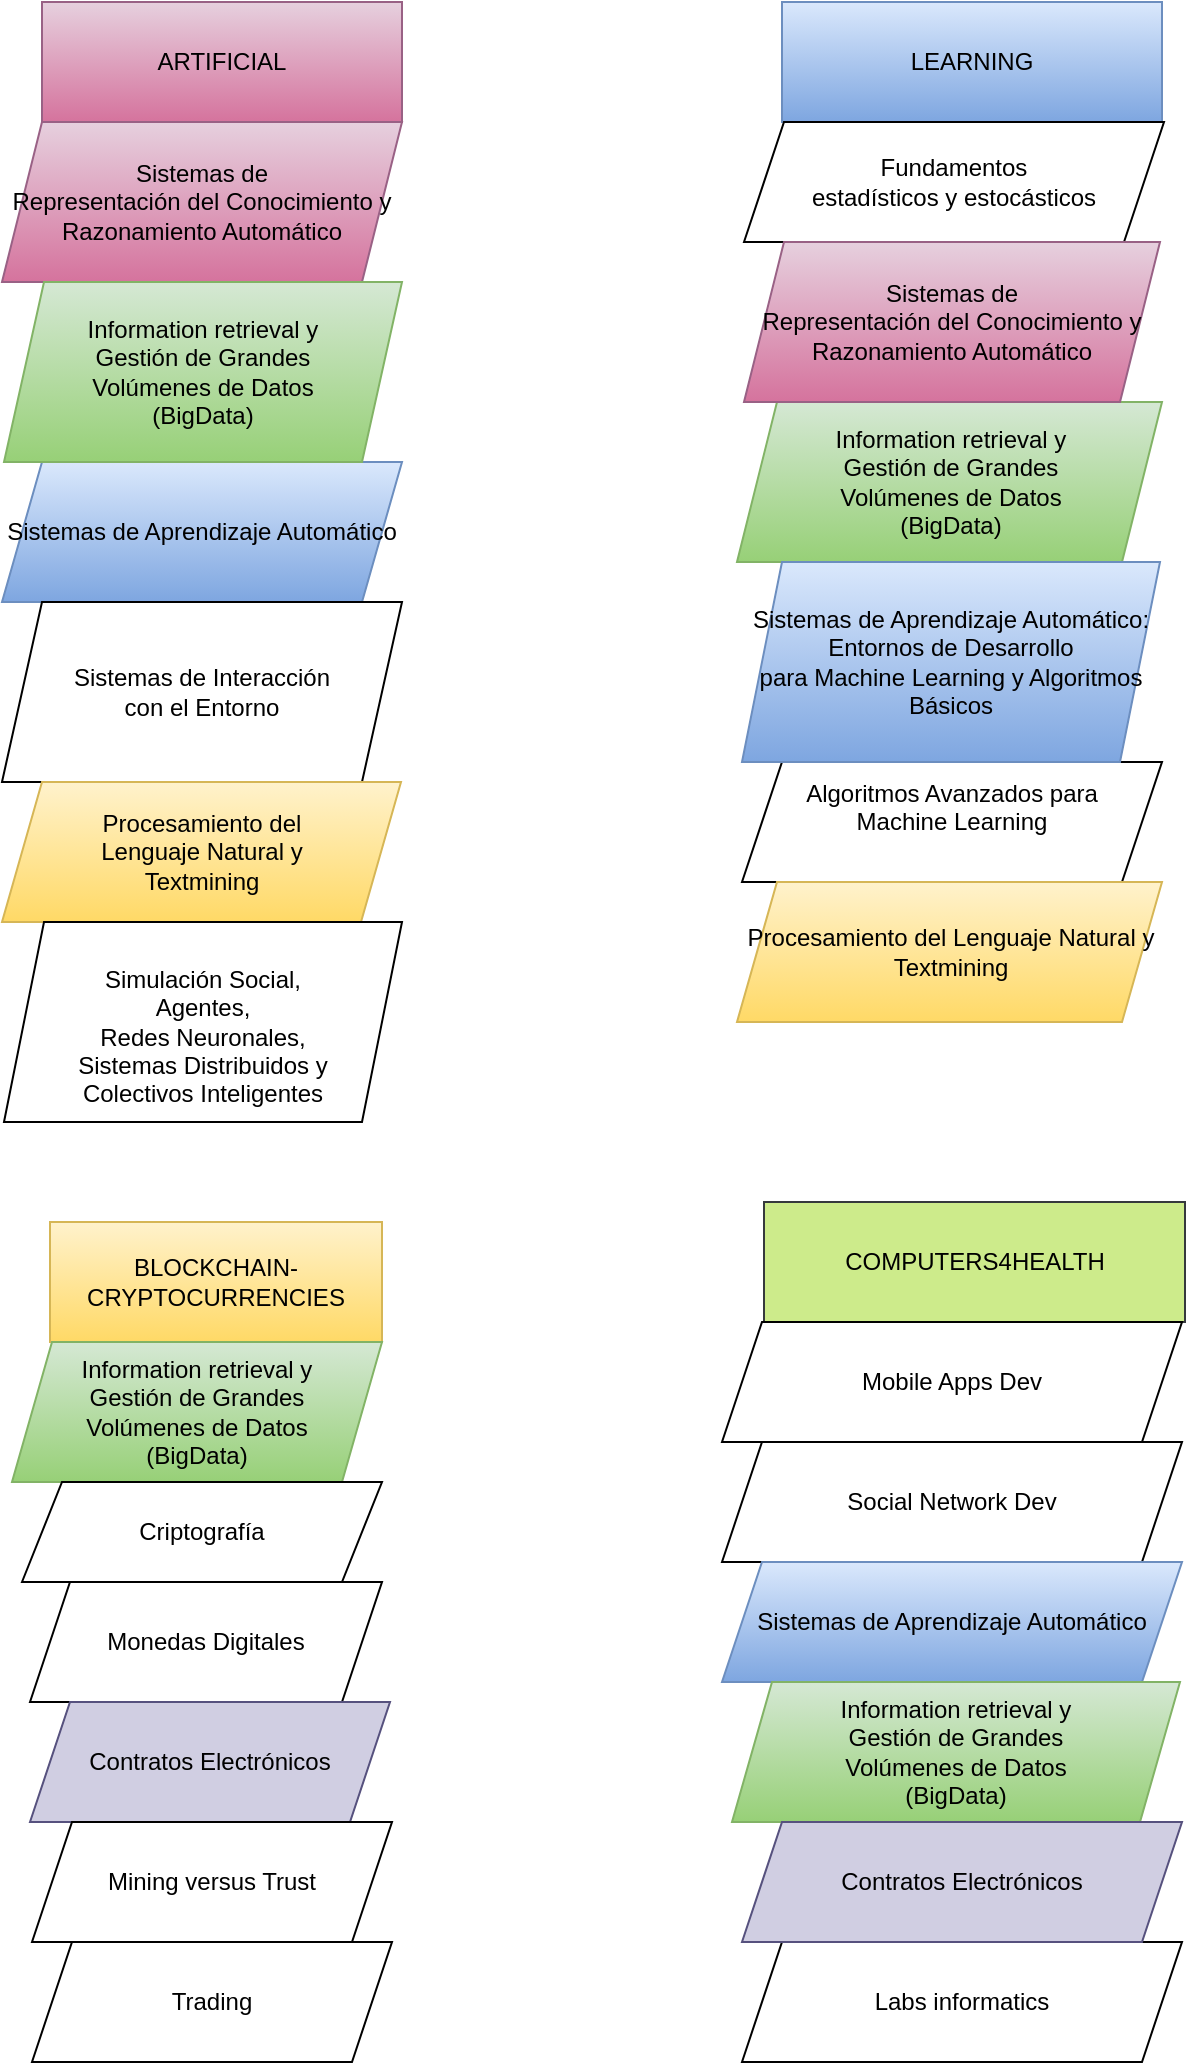 <mxfile version="14.8.5" type="github">
  <diagram id="p7oysk6ndTNmlZGjdjdw" name="Page-1">
    <mxGraphModel dx="1422" dy="793" grid="1" gridSize="10" guides="1" tooltips="1" connect="1" arrows="1" fold="1" page="1" pageScale="1" pageWidth="827" pageHeight="1169" math="0" shadow="0">
      <root>
        <mxCell id="0" />
        <mxCell id="1" parent="0" />
        <mxCell id="ecHuSdsquGclo5wVPDqu-1" value="ARTIFICIAL" style="rounded=0;whiteSpace=wrap;html=1;gradientColor=#d5739d;fillColor=#e6d0de;strokeColor=#996185;" parent="1" vertex="1">
          <mxGeometry x="150" y="40" width="180" height="60" as="geometry" />
        </mxCell>
        <mxCell id="ecHuSdsquGclo5wVPDqu-2" value="&lt;div&gt;Sistemas de &lt;br&gt;&lt;/div&gt;&lt;div&gt;Representación del Conocimiento y &lt;br&gt;&lt;/div&gt;&lt;div&gt;Razonamiento Automático &lt;br&gt;&lt;/div&gt;" style="shape=parallelogram;perimeter=parallelogramPerimeter;whiteSpace=wrap;html=1;fixedSize=1;gradientColor=#d5739d;fillColor=#e6d0de;strokeColor=#996185;" parent="1" vertex="1">
          <mxGeometry x="130" y="100" width="200" height="80" as="geometry" />
        </mxCell>
        <mxCell id="F7p95SuBvXbChNVBSlAI-1" value="Sistemas de Aprendizaje Automático" style="shape=parallelogram;perimeter=parallelogramPerimeter;whiteSpace=wrap;html=1;fixedSize=1;gradientColor=#7ea6e0;fillColor=#dae8fc;strokeColor=#6c8ebf;" parent="1" vertex="1">
          <mxGeometry x="130" y="270" width="200" height="70" as="geometry" />
        </mxCell>
        <mxCell id="F7p95SuBvXbChNVBSlAI-2" value="&lt;div&gt;Sistemas de Interacción&lt;/div&gt;&lt;div&gt; con el Entorno&lt;/div&gt;" style="shape=parallelogram;perimeter=parallelogramPerimeter;whiteSpace=wrap;html=1;fixedSize=1;" parent="1" vertex="1">
          <mxGeometry x="130" y="340" width="200" height="90" as="geometry" />
        </mxCell>
        <mxCell id="F7p95SuBvXbChNVBSlAI-3" value="&lt;div&gt;Procesamiento del&lt;/div&gt;&lt;div&gt; Lenguaje Natural y&lt;/div&gt;&lt;div&gt;Textmining&lt;br&gt;&lt;/div&gt;" style="shape=parallelogram;perimeter=parallelogramPerimeter;whiteSpace=wrap;html=1;fixedSize=1;gradientColor=#ffd966;fillColor=#fff2cc;strokeColor=#d6b656;" parent="1" vertex="1">
          <mxGeometry x="130" y="430" width="199.5" height="70" as="geometry" />
        </mxCell>
        <mxCell id="F7p95SuBvXbChNVBSlAI-4" value="&lt;div&gt;&lt;br&gt;&lt;/div&gt;&lt;div&gt;Simulación Social, &lt;br&gt;&lt;/div&gt;&lt;div&gt;Agentes, &lt;br&gt;&lt;/div&gt;&lt;div&gt;Redes Neuronales, &lt;br&gt;&lt;/div&gt;&lt;div&gt;Sistemas Distribuidos y &lt;br&gt;&lt;/div&gt;&lt;div&gt;Colectivos Inteligentes&lt;br&gt;&lt;/div&gt;" style="shape=parallelogram;perimeter=parallelogramPerimeter;whiteSpace=wrap;html=1;fixedSize=1;" parent="1" vertex="1">
          <mxGeometry x="131" y="500" width="199" height="100" as="geometry" />
        </mxCell>
        <mxCell id="w5-nC1y-dMxMbd4l77DF-1" value="BLOCKCHAIN-CRYPTOCURRENCIES" style="rounded=0;whiteSpace=wrap;html=1;fillColor=#fff2cc;strokeColor=#d6b656;gradientColor=#ffd966;" parent="1" vertex="1">
          <mxGeometry x="154" y="650" width="166" height="60" as="geometry" />
        </mxCell>
        <mxCell id="w5-nC1y-dMxMbd4l77DF-2" value="&lt;div&gt;Information retrieval y&lt;br&gt;&lt;/div&gt;&lt;div&gt;Gestión de Grandes &lt;br&gt;&lt;/div&gt;&lt;div&gt;Volúmenes de Datos&lt;/div&gt;(BigData)" style="shape=parallelogram;perimeter=parallelogramPerimeter;whiteSpace=wrap;html=1;fixedSize=1;gradientColor=#97d077;fillColor=#d5e8d4;strokeColor=#82b366;" parent="1" vertex="1">
          <mxGeometry x="135" y="710" width="185" height="70" as="geometry" />
        </mxCell>
        <mxCell id="w5-nC1y-dMxMbd4l77DF-3" value="Criptografía" style="shape=parallelogram;perimeter=parallelogramPerimeter;whiteSpace=wrap;html=1;fixedSize=1;" parent="1" vertex="1">
          <mxGeometry x="140" y="780" width="180" height="50" as="geometry" />
        </mxCell>
        <mxCell id="w5-nC1y-dMxMbd4l77DF-8" value="Monedas Digitales" style="shape=parallelogram;perimeter=parallelogramPerimeter;whiteSpace=wrap;html=1;fixedSize=1;" parent="1" vertex="1">
          <mxGeometry x="144" y="830" width="176" height="60" as="geometry" />
        </mxCell>
        <mxCell id="w5-nC1y-dMxMbd4l77DF-9" value="Contratos Electrónicos" style="shape=parallelogram;perimeter=parallelogramPerimeter;whiteSpace=wrap;html=1;fixedSize=1;fillColor=#d0cee2;strokeColor=#56517e;" parent="1" vertex="1">
          <mxGeometry x="144" y="890" width="180" height="60" as="geometry" />
        </mxCell>
        <mxCell id="w5-nC1y-dMxMbd4l77DF-10" value="Mining versus Trust" style="shape=parallelogram;perimeter=parallelogramPerimeter;whiteSpace=wrap;html=1;fixedSize=1;" parent="1" vertex="1">
          <mxGeometry x="145" y="950" width="180" height="60" as="geometry" />
        </mxCell>
        <mxCell id="w5-nC1y-dMxMbd4l77DF-11" value="Trading" style="shape=parallelogram;perimeter=parallelogramPerimeter;whiteSpace=wrap;html=1;fixedSize=1;" parent="1" vertex="1">
          <mxGeometry x="145" y="1010" width="180" height="60" as="geometry" />
        </mxCell>
        <mxCell id="w5-nC1y-dMxMbd4l77DF-12" value="LEARNING" style="rounded=0;whiteSpace=wrap;html=1;gradientColor=#7ea6e0;fillColor=#dae8fc;strokeColor=#6c8ebf;" parent="1" vertex="1">
          <mxGeometry x="520" y="40" width="190" height="60" as="geometry" />
        </mxCell>
        <mxCell id="w5-nC1y-dMxMbd4l77DF-13" value="&lt;div&gt;Fundamentos &lt;br&gt;&lt;/div&gt;&lt;div&gt;estadísticos y estocásticos&lt;/div&gt;" style="shape=parallelogram;perimeter=parallelogramPerimeter;whiteSpace=wrap;html=1;fixedSize=1;" parent="1" vertex="1">
          <mxGeometry x="501" y="100" width="210" height="60" as="geometry" />
        </mxCell>
        <mxCell id="w5-nC1y-dMxMbd4l77DF-14" value="&lt;div&gt;&lt;br&gt;&lt;/div&gt;&lt;div&gt;Information retrieval y &lt;br&gt;&lt;/div&gt;&lt;div&gt;Gestión de Grandes &lt;br&gt;&lt;/div&gt;&lt;div&gt;Volúmenes de Datos&lt;/div&gt;&lt;div&gt;(BigData)&lt;br&gt;&lt;/div&gt;&lt;div&gt;&lt;br&gt;&lt;/div&gt;" style="shape=parallelogram;perimeter=parallelogramPerimeter;whiteSpace=wrap;html=1;fixedSize=1;gradientColor=#97d077;fillColor=#d5e8d4;strokeColor=#82b366;" parent="1" vertex="1">
          <mxGeometry x="497.5" y="240" width="212.5" height="80" as="geometry" />
        </mxCell>
        <mxCell id="w5-nC1y-dMxMbd4l77DF-17" value="&lt;div&gt;Algoritmos Avanzados para &lt;br&gt;&lt;/div&gt;&lt;div&gt;Machine Learning&lt;/div&gt;&lt;div&gt;&lt;br&gt;&lt;/div&gt;" style="shape=parallelogram;perimeter=parallelogramPerimeter;whiteSpace=wrap;html=1;fixedSize=1;" parent="1" vertex="1">
          <mxGeometry x="500" y="420" width="210" height="60" as="geometry" />
        </mxCell>
        <mxCell id="w5-nC1y-dMxMbd4l77DF-18" value="&lt;div&gt;Sistemas de Aprendizaje Automático: &lt;br&gt;&lt;/div&gt;&lt;div&gt;Entornos de Desarrollo&lt;/div&gt;&lt;div&gt;para Machine Learning y Algoritmos Básicos&lt;br&gt;&lt;/div&gt;" style="shape=parallelogram;perimeter=parallelogramPerimeter;whiteSpace=wrap;html=1;fixedSize=1;gradientColor=#7ea6e0;fillColor=#dae8fc;strokeColor=#6c8ebf;" parent="1" vertex="1">
          <mxGeometry x="500" y="320" width="209" height="100" as="geometry" />
        </mxCell>
        <mxCell id="w5-nC1y-dMxMbd4l77DF-19" value="&lt;div&gt;Sistemas de &lt;br&gt;&lt;/div&gt;&lt;div&gt;Representación del Conocimiento y&lt;/div&gt;&lt;div&gt;Razonamiento Automático&lt;br&gt;&lt;/div&gt;" style="shape=parallelogram;perimeter=parallelogramPerimeter;whiteSpace=wrap;html=1;fixedSize=1;gradientColor=#d5739d;fillColor=#e6d0de;strokeColor=#996185;" parent="1" vertex="1">
          <mxGeometry x="501" y="160" width="208" height="80" as="geometry" />
        </mxCell>
        <mxCell id="w5-nC1y-dMxMbd4l77DF-20" value="&lt;div&gt;Procesamiento del Lenguaje Natural y&lt;/div&gt;&lt;div&gt;Textmining&lt;br&gt;&lt;/div&gt;" style="shape=parallelogram;perimeter=parallelogramPerimeter;whiteSpace=wrap;html=1;fixedSize=1;gradientColor=#ffd966;fillColor=#fff2cc;strokeColor=#d6b656;" parent="1" vertex="1">
          <mxGeometry x="497.5" y="480" width="212.5" height="70" as="geometry" />
        </mxCell>
        <mxCell id="6JA4XhRQ41o66r_8hxrZ-1" value="COMPUTERS4HEALTH" style="rounded=0;whiteSpace=wrap;html=1;fillColor=#cdeb8b;strokeColor=#36393d;" vertex="1" parent="1">
          <mxGeometry x="511" y="640" width="210.5" height="60" as="geometry" />
        </mxCell>
        <mxCell id="6JA4XhRQ41o66r_8hxrZ-2" value="Mobile Apps Dev" style="shape=parallelogram;perimeter=parallelogramPerimeter;whiteSpace=wrap;html=1;fixedSize=1;" vertex="1" parent="1">
          <mxGeometry x="490" y="700" width="230" height="60" as="geometry" />
        </mxCell>
        <mxCell id="6JA4XhRQ41o66r_8hxrZ-3" value="Social Network Dev" style="shape=parallelogram;perimeter=parallelogramPerimeter;whiteSpace=wrap;html=1;fixedSize=1;" vertex="1" parent="1">
          <mxGeometry x="490" y="760" width="230" height="60" as="geometry" />
        </mxCell>
        <mxCell id="6JA4XhRQ41o66r_8hxrZ-4" value="Sistemas de Aprendizaje Automático" style="shape=parallelogram;perimeter=parallelogramPerimeter;whiteSpace=wrap;html=1;fixedSize=1;gradientColor=#7ea6e0;fillColor=#dae8fc;strokeColor=#6c8ebf;" vertex="1" parent="1">
          <mxGeometry x="490" y="820" width="230" height="60" as="geometry" />
        </mxCell>
        <mxCell id="6JA4XhRQ41o66r_8hxrZ-7" value="Labs informatics" style="shape=parallelogram;perimeter=parallelogramPerimeter;whiteSpace=wrap;html=1;fixedSize=1;" vertex="1" parent="1">
          <mxGeometry x="500" y="1010" width="220" height="60" as="geometry" />
        </mxCell>
        <mxCell id="6JA4XhRQ41o66r_8hxrZ-8" value="&lt;div&gt;&lt;br&gt;&lt;/div&gt;&lt;div&gt;Information retrieval y&lt;br&gt;&lt;/div&gt;&lt;div&gt;Gestión de Grandes &lt;br&gt;&lt;/div&gt;&lt;div&gt;Volúmenes de Datos&lt;/div&gt;&lt;div&gt;(BigData)&lt;br&gt;&lt;/div&gt;&lt;div&gt;&lt;br&gt;&lt;/div&gt;" style="shape=parallelogram;perimeter=parallelogramPerimeter;whiteSpace=wrap;html=1;fixedSize=1;gradientColor=#97d077;fillColor=#d5e8d4;strokeColor=#82b366;" vertex="1" parent="1">
          <mxGeometry x="495" y="880" width="224" height="70" as="geometry" />
        </mxCell>
        <mxCell id="6JA4XhRQ41o66r_8hxrZ-9" value="Contratos Electrónicos" style="shape=parallelogram;perimeter=parallelogramPerimeter;whiteSpace=wrap;html=1;fixedSize=1;fillColor=#d0cee2;strokeColor=#56517e;" vertex="1" parent="1">
          <mxGeometry x="500" y="950" width="220" height="60" as="geometry" />
        </mxCell>
        <mxCell id="6JA4XhRQ41o66r_8hxrZ-11" value="&lt;div&gt;&lt;br&gt;&lt;/div&gt;&lt;div&gt;Information retrieval y&lt;br&gt;&lt;/div&gt;&lt;div&gt;Gestión de Grandes &lt;br&gt;&lt;/div&gt;&lt;div&gt;Volúmenes de Datos&lt;/div&gt;&lt;div&gt;(BigData)&lt;br&gt;&lt;/div&gt;&lt;div&gt;&lt;br&gt;&lt;/div&gt;" style="shape=parallelogram;perimeter=parallelogramPerimeter;whiteSpace=wrap;html=1;fixedSize=1;gradientColor=#97d077;fillColor=#d5e8d4;strokeColor=#82b366;" vertex="1" parent="1">
          <mxGeometry x="131" y="180" width="199" height="90" as="geometry" />
        </mxCell>
      </root>
    </mxGraphModel>
  </diagram>
</mxfile>
